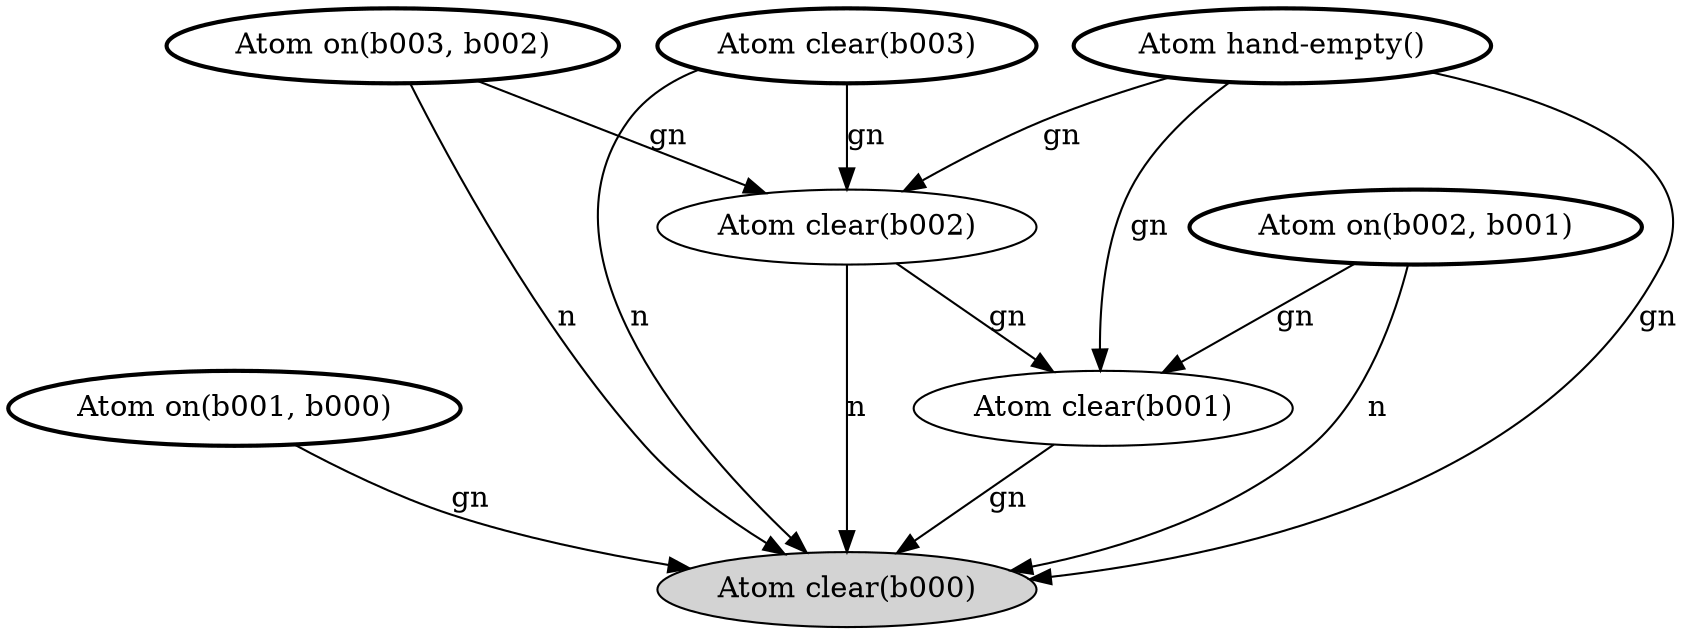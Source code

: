 digraph G {
  lm0 [label="Atom clear(b000)", style=filled];
  lm1 [label="Atom on(b001, b000)", style=bold];
      lm1 -> lm0 [label="gn"];
  lm2 [label="Atom on(b002, b001)", style=bold];
      lm2 -> lm0 [label="n"];
      lm2 -> lm4 [label="gn"];
  lm3 [label="Atom on(b003, b002)", style=bold];
      lm3 -> lm0 [label="n"];
      lm3 -> lm5 [label="gn"];
  lm4 [label="Atom clear(b001)"];
      lm4 -> lm0 [label="gn"];
  lm5 [label="Atom clear(b002)"];
      lm5 -> lm0 [label="n"];
      lm5 -> lm4 [label="gn"];
  lm6 [label="Atom clear(b003)", style=bold];
      lm6 -> lm0 [label="n"];
      lm6 -> lm5 [label="gn"];
  lm7 [label="Atom hand-empty()", style=bold];
      lm7 -> lm0 [label="gn"];
      lm7 -> lm5 [label="gn"];
      lm7 -> lm4 [label="gn"];
}
